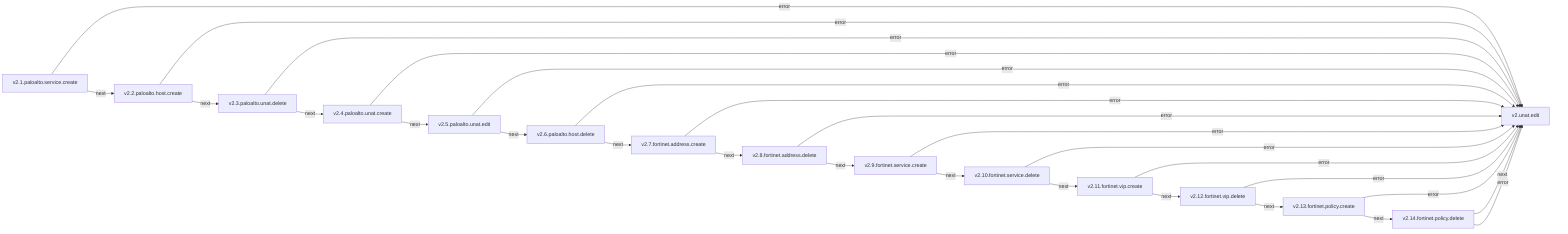 graph LR
  v2.1.paloalto.service.create -->|next| v2.2.paloalto.host.create
  v2.1.paloalto.service.create -->|error| v2.unat.edit
  v2.2.paloalto.host.create -->|next| v2.3.paloalto.unat.delete
  v2.2.paloalto.host.create -->|error| v2.unat.edit
  v2.3.paloalto.unat.delete -->|next| v2.4.paloalto.unat.create
  v2.3.paloalto.unat.delete -->|error| v2.unat.edit
  v2.4.paloalto.unat.create -->|next| v2.5.paloalto.unat.edit
  v2.4.paloalto.unat.create -->|error| v2.unat.edit
  v2.5.paloalto.unat.edit -->|next| v2.6.paloalto.host.delete
  v2.5.paloalto.unat.edit -->|error| v2.unat.edit
  v2.6.paloalto.host.delete -->|next| v2.7.fortinet.address.create
  v2.6.paloalto.host.delete -->|error| v2.unat.edit
  v2.7.fortinet.address.create -->|next| v2.8.fortinet.address.delete
  v2.7.fortinet.address.create -->|error| v2.unat.edit
  v2.8.fortinet.address.delete -->|next| v2.9.fortinet.service.create
  v2.8.fortinet.address.delete -->|error| v2.unat.edit
  v2.9.fortinet.service.create -->|next| v2.10.fortinet.service.delete
  v2.9.fortinet.service.create -->|error| v2.unat.edit
  v2.10.fortinet.service.delete -->|next| v2.11.fortinet.vip.create
  v2.10.fortinet.service.delete -->|error| v2.unat.edit
  v2.11.fortinet.vip.create -->|next| v2.12.fortinet.vip.delete
  v2.11.fortinet.vip.create -->|error| v2.unat.edit
  v2.12.fortinet.vip.delete -->|next| v2.13.fortinet.policy.create
  v2.12.fortinet.vip.delete -->|error| v2.unat.edit
  v2.13.fortinet.policy.create -->|next| v2.14.fortinet.policy.delete
  v2.13.fortinet.policy.create -->|error| v2.unat.edit
  v2.14.fortinet.policy.delete -->|next| v2.unat.edit
  v2.14.fortinet.policy.delete -->|error| v2.unat.edit
